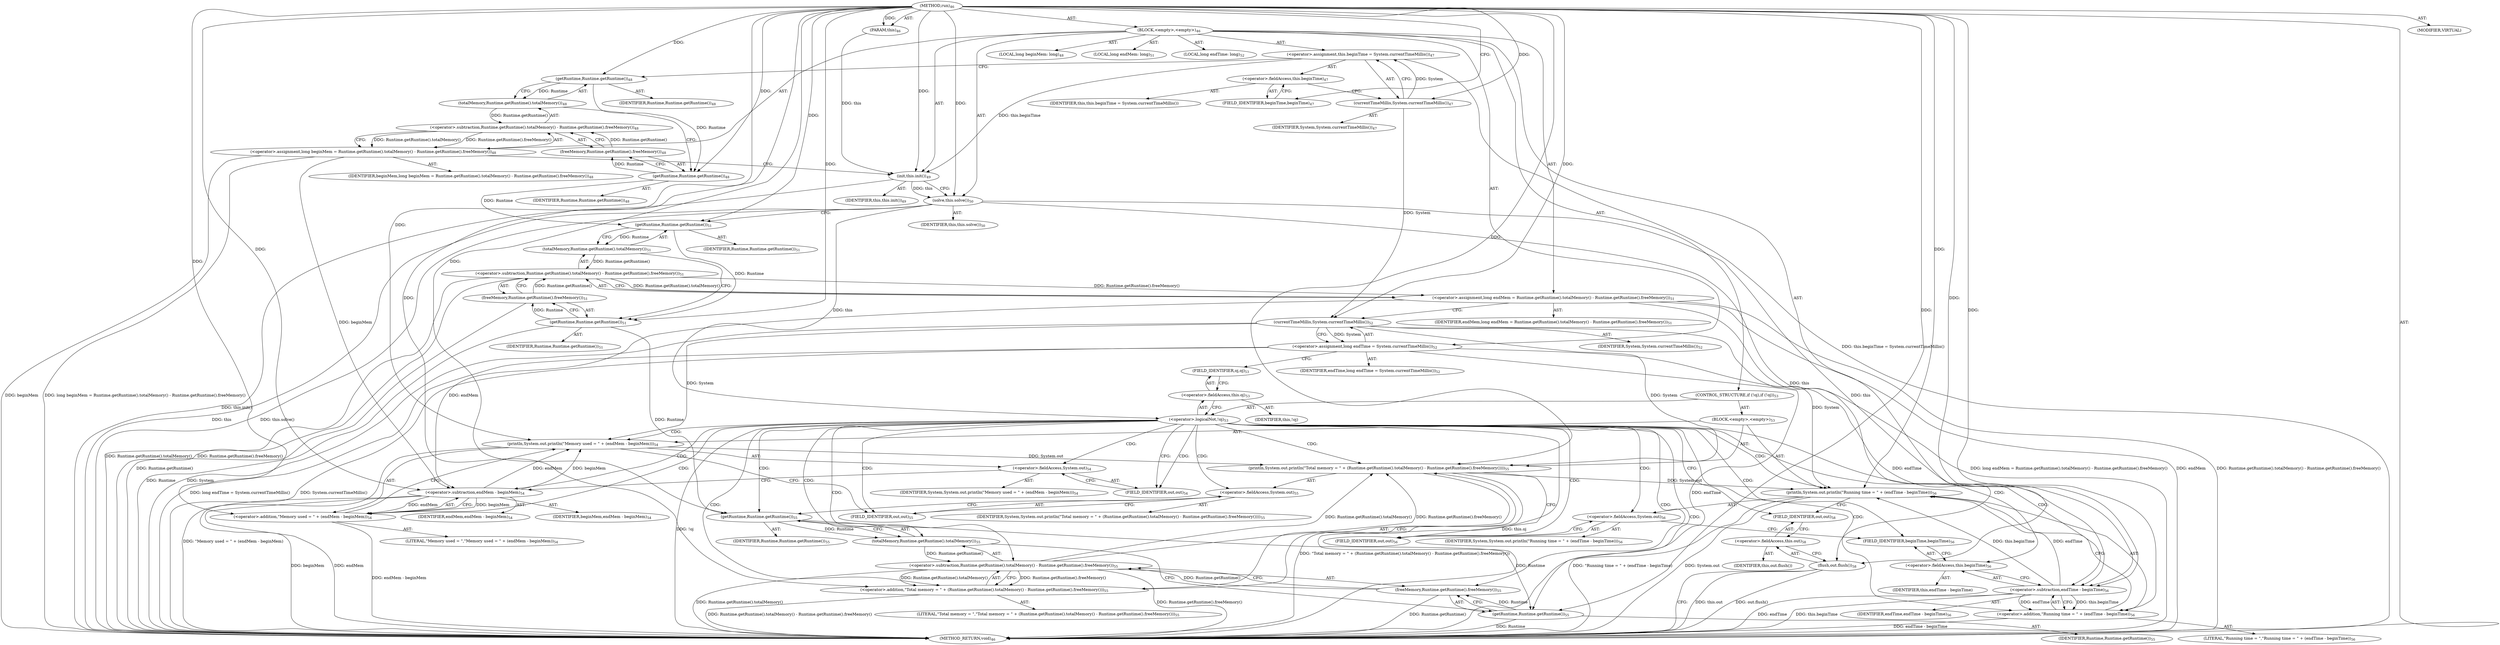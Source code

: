 digraph "run" {  
"264" [label = <(METHOD,run)<SUB>46</SUB>> ]
"11" [label = <(PARAM,this)<SUB>46</SUB>> ]
"265" [label = <(BLOCK,&lt;empty&gt;,&lt;empty&gt;)<SUB>46</SUB>> ]
"266" [label = <(&lt;operator&gt;.assignment,this.beginTime = System.currentTimeMillis())<SUB>47</SUB>> ]
"267" [label = <(&lt;operator&gt;.fieldAccess,this.beginTime)<SUB>47</SUB>> ]
"268" [label = <(IDENTIFIER,this,this.beginTime = System.currentTimeMillis())> ]
"269" [label = <(FIELD_IDENTIFIER,beginTime,beginTime)<SUB>47</SUB>> ]
"270" [label = <(currentTimeMillis,System.currentTimeMillis())<SUB>47</SUB>> ]
"271" [label = <(IDENTIFIER,System,System.currentTimeMillis())<SUB>47</SUB>> ]
"272" [label = <(LOCAL,long beginMem: long)<SUB>48</SUB>> ]
"273" [label = <(&lt;operator&gt;.assignment,long beginMem = Runtime.getRuntime().totalMemory() - Runtime.getRuntime().freeMemory())<SUB>48</SUB>> ]
"274" [label = <(IDENTIFIER,beginMem,long beginMem = Runtime.getRuntime().totalMemory() - Runtime.getRuntime().freeMemory())<SUB>48</SUB>> ]
"275" [label = <(&lt;operator&gt;.subtraction,Runtime.getRuntime().totalMemory() - Runtime.getRuntime().freeMemory())<SUB>48</SUB>> ]
"276" [label = <(totalMemory,Runtime.getRuntime().totalMemory())<SUB>48</SUB>> ]
"277" [label = <(getRuntime,Runtime.getRuntime())<SUB>48</SUB>> ]
"278" [label = <(IDENTIFIER,Runtime,Runtime.getRuntime())<SUB>48</SUB>> ]
"279" [label = <(freeMemory,Runtime.getRuntime().freeMemory())<SUB>48</SUB>> ]
"280" [label = <(getRuntime,Runtime.getRuntime())<SUB>48</SUB>> ]
"281" [label = <(IDENTIFIER,Runtime,Runtime.getRuntime())<SUB>48</SUB>> ]
"282" [label = <(init,this.init())<SUB>49</SUB>> ]
"10" [label = <(IDENTIFIER,this,this.init())<SUB>49</SUB>> ]
"283" [label = <(solve,this.solve())<SUB>50</SUB>> ]
"12" [label = <(IDENTIFIER,this,this.solve())<SUB>50</SUB>> ]
"284" [label = <(LOCAL,long endMem: long)<SUB>51</SUB>> ]
"285" [label = <(&lt;operator&gt;.assignment,long endMem = Runtime.getRuntime().totalMemory() - Runtime.getRuntime().freeMemory())<SUB>51</SUB>> ]
"286" [label = <(IDENTIFIER,endMem,long endMem = Runtime.getRuntime().totalMemory() - Runtime.getRuntime().freeMemory())<SUB>51</SUB>> ]
"287" [label = <(&lt;operator&gt;.subtraction,Runtime.getRuntime().totalMemory() - Runtime.getRuntime().freeMemory())<SUB>51</SUB>> ]
"288" [label = <(totalMemory,Runtime.getRuntime().totalMemory())<SUB>51</SUB>> ]
"289" [label = <(getRuntime,Runtime.getRuntime())<SUB>51</SUB>> ]
"290" [label = <(IDENTIFIER,Runtime,Runtime.getRuntime())<SUB>51</SUB>> ]
"291" [label = <(freeMemory,Runtime.getRuntime().freeMemory())<SUB>51</SUB>> ]
"292" [label = <(getRuntime,Runtime.getRuntime())<SUB>51</SUB>> ]
"293" [label = <(IDENTIFIER,Runtime,Runtime.getRuntime())<SUB>51</SUB>> ]
"294" [label = <(LOCAL,long endTime: long)<SUB>52</SUB>> ]
"295" [label = <(&lt;operator&gt;.assignment,long endTime = System.currentTimeMillis())<SUB>52</SUB>> ]
"296" [label = <(IDENTIFIER,endTime,long endTime = System.currentTimeMillis())<SUB>52</SUB>> ]
"297" [label = <(currentTimeMillis,System.currentTimeMillis())<SUB>52</SUB>> ]
"298" [label = <(IDENTIFIER,System,System.currentTimeMillis())<SUB>52</SUB>> ]
"299" [label = <(CONTROL_STRUCTURE,if (!oj),if (!oj))<SUB>53</SUB>> ]
"300" [label = <(&lt;operator&gt;.logicalNot,!oj)<SUB>53</SUB>> ]
"301" [label = <(&lt;operator&gt;.fieldAccess,this.oj)<SUB>53</SUB>> ]
"302" [label = <(IDENTIFIER,this,!oj)> ]
"303" [label = <(FIELD_IDENTIFIER,oj,oj)<SUB>53</SUB>> ]
"304" [label = <(BLOCK,&lt;empty&gt;,&lt;empty&gt;)<SUB>53</SUB>> ]
"305" [label = <(println,System.out.println(&quot;Memory used = &quot; + (endMem - beginMem)))<SUB>54</SUB>> ]
"306" [label = <(&lt;operator&gt;.fieldAccess,System.out)<SUB>54</SUB>> ]
"307" [label = <(IDENTIFIER,System,System.out.println(&quot;Memory used = &quot; + (endMem - beginMem)))<SUB>54</SUB>> ]
"308" [label = <(FIELD_IDENTIFIER,out,out)<SUB>54</SUB>> ]
"309" [label = <(&lt;operator&gt;.addition,&quot;Memory used = &quot; + (endMem - beginMem))<SUB>54</SUB>> ]
"310" [label = <(LITERAL,&quot;Memory used = &quot;,&quot;Memory used = &quot; + (endMem - beginMem))<SUB>54</SUB>> ]
"311" [label = <(&lt;operator&gt;.subtraction,endMem - beginMem)<SUB>54</SUB>> ]
"312" [label = <(IDENTIFIER,endMem,endMem - beginMem)<SUB>54</SUB>> ]
"313" [label = <(IDENTIFIER,beginMem,endMem - beginMem)<SUB>54</SUB>> ]
"314" [label = <(println,System.out.println(&quot;Total memory = &quot; + (Runtime.getRuntime().totalMemory() - Runtime.getRuntime().freeMemory())))<SUB>55</SUB>> ]
"315" [label = <(&lt;operator&gt;.fieldAccess,System.out)<SUB>55</SUB>> ]
"316" [label = <(IDENTIFIER,System,System.out.println(&quot;Total memory = &quot; + (Runtime.getRuntime().totalMemory() - Runtime.getRuntime().freeMemory())))<SUB>55</SUB>> ]
"317" [label = <(FIELD_IDENTIFIER,out,out)<SUB>55</SUB>> ]
"318" [label = <(&lt;operator&gt;.addition,&quot;Total memory = &quot; + (Runtime.getRuntime().totalMemory() - Runtime.getRuntime().freeMemory()))<SUB>55</SUB>> ]
"319" [label = <(LITERAL,&quot;Total memory = &quot;,&quot;Total memory = &quot; + (Runtime.getRuntime().totalMemory() - Runtime.getRuntime().freeMemory()))<SUB>55</SUB>> ]
"320" [label = <(&lt;operator&gt;.subtraction,Runtime.getRuntime().totalMemory() - Runtime.getRuntime().freeMemory())<SUB>55</SUB>> ]
"321" [label = <(totalMemory,Runtime.getRuntime().totalMemory())<SUB>55</SUB>> ]
"322" [label = <(getRuntime,Runtime.getRuntime())<SUB>55</SUB>> ]
"323" [label = <(IDENTIFIER,Runtime,Runtime.getRuntime())<SUB>55</SUB>> ]
"324" [label = <(freeMemory,Runtime.getRuntime().freeMemory())<SUB>55</SUB>> ]
"325" [label = <(getRuntime,Runtime.getRuntime())<SUB>55</SUB>> ]
"326" [label = <(IDENTIFIER,Runtime,Runtime.getRuntime())<SUB>55</SUB>> ]
"327" [label = <(println,System.out.println(&quot;Running time = &quot; + (endTime - beginTime)))<SUB>56</SUB>> ]
"328" [label = <(&lt;operator&gt;.fieldAccess,System.out)<SUB>56</SUB>> ]
"329" [label = <(IDENTIFIER,System,System.out.println(&quot;Running time = &quot; + (endTime - beginTime)))<SUB>56</SUB>> ]
"330" [label = <(FIELD_IDENTIFIER,out,out)<SUB>56</SUB>> ]
"331" [label = <(&lt;operator&gt;.addition,&quot;Running time = &quot; + (endTime - beginTime))<SUB>56</SUB>> ]
"332" [label = <(LITERAL,&quot;Running time = &quot;,&quot;Running time = &quot; + (endTime - beginTime))<SUB>56</SUB>> ]
"333" [label = <(&lt;operator&gt;.subtraction,endTime - beginTime)<SUB>56</SUB>> ]
"334" [label = <(IDENTIFIER,endTime,endTime - beginTime)<SUB>56</SUB>> ]
"335" [label = <(&lt;operator&gt;.fieldAccess,this.beginTime)<SUB>56</SUB>> ]
"336" [label = <(IDENTIFIER,this,endTime - beginTime)> ]
"337" [label = <(FIELD_IDENTIFIER,beginTime,beginTime)<SUB>56</SUB>> ]
"338" [label = <(flush,out.flush())<SUB>58</SUB>> ]
"339" [label = <(&lt;operator&gt;.fieldAccess,this.out)<SUB>58</SUB>> ]
"340" [label = <(IDENTIFIER,this,out.flush())> ]
"341" [label = <(FIELD_IDENTIFIER,out,out)<SUB>58</SUB>> ]
"342" [label = <(MODIFIER,VIRTUAL)> ]
"343" [label = <(METHOD_RETURN,void)<SUB>46</SUB>> ]
  "264" -> "11"  [ label = "AST: "] 
  "264" -> "265"  [ label = "AST: "] 
  "264" -> "342"  [ label = "AST: "] 
  "264" -> "343"  [ label = "AST: "] 
  "265" -> "266"  [ label = "AST: "] 
  "265" -> "272"  [ label = "AST: "] 
  "265" -> "273"  [ label = "AST: "] 
  "265" -> "282"  [ label = "AST: "] 
  "265" -> "283"  [ label = "AST: "] 
  "265" -> "284"  [ label = "AST: "] 
  "265" -> "285"  [ label = "AST: "] 
  "265" -> "294"  [ label = "AST: "] 
  "265" -> "295"  [ label = "AST: "] 
  "265" -> "299"  [ label = "AST: "] 
  "265" -> "338"  [ label = "AST: "] 
  "266" -> "267"  [ label = "AST: "] 
  "266" -> "270"  [ label = "AST: "] 
  "267" -> "268"  [ label = "AST: "] 
  "267" -> "269"  [ label = "AST: "] 
  "270" -> "271"  [ label = "AST: "] 
  "273" -> "274"  [ label = "AST: "] 
  "273" -> "275"  [ label = "AST: "] 
  "275" -> "276"  [ label = "AST: "] 
  "275" -> "279"  [ label = "AST: "] 
  "276" -> "277"  [ label = "AST: "] 
  "277" -> "278"  [ label = "AST: "] 
  "279" -> "280"  [ label = "AST: "] 
  "280" -> "281"  [ label = "AST: "] 
  "282" -> "10"  [ label = "AST: "] 
  "283" -> "12"  [ label = "AST: "] 
  "285" -> "286"  [ label = "AST: "] 
  "285" -> "287"  [ label = "AST: "] 
  "287" -> "288"  [ label = "AST: "] 
  "287" -> "291"  [ label = "AST: "] 
  "288" -> "289"  [ label = "AST: "] 
  "289" -> "290"  [ label = "AST: "] 
  "291" -> "292"  [ label = "AST: "] 
  "292" -> "293"  [ label = "AST: "] 
  "295" -> "296"  [ label = "AST: "] 
  "295" -> "297"  [ label = "AST: "] 
  "297" -> "298"  [ label = "AST: "] 
  "299" -> "300"  [ label = "AST: "] 
  "299" -> "304"  [ label = "AST: "] 
  "300" -> "301"  [ label = "AST: "] 
  "301" -> "302"  [ label = "AST: "] 
  "301" -> "303"  [ label = "AST: "] 
  "304" -> "305"  [ label = "AST: "] 
  "304" -> "314"  [ label = "AST: "] 
  "304" -> "327"  [ label = "AST: "] 
  "305" -> "306"  [ label = "AST: "] 
  "305" -> "309"  [ label = "AST: "] 
  "306" -> "307"  [ label = "AST: "] 
  "306" -> "308"  [ label = "AST: "] 
  "309" -> "310"  [ label = "AST: "] 
  "309" -> "311"  [ label = "AST: "] 
  "311" -> "312"  [ label = "AST: "] 
  "311" -> "313"  [ label = "AST: "] 
  "314" -> "315"  [ label = "AST: "] 
  "314" -> "318"  [ label = "AST: "] 
  "315" -> "316"  [ label = "AST: "] 
  "315" -> "317"  [ label = "AST: "] 
  "318" -> "319"  [ label = "AST: "] 
  "318" -> "320"  [ label = "AST: "] 
  "320" -> "321"  [ label = "AST: "] 
  "320" -> "324"  [ label = "AST: "] 
  "321" -> "322"  [ label = "AST: "] 
  "322" -> "323"  [ label = "AST: "] 
  "324" -> "325"  [ label = "AST: "] 
  "325" -> "326"  [ label = "AST: "] 
  "327" -> "328"  [ label = "AST: "] 
  "327" -> "331"  [ label = "AST: "] 
  "328" -> "329"  [ label = "AST: "] 
  "328" -> "330"  [ label = "AST: "] 
  "331" -> "332"  [ label = "AST: "] 
  "331" -> "333"  [ label = "AST: "] 
  "333" -> "334"  [ label = "AST: "] 
  "333" -> "335"  [ label = "AST: "] 
  "335" -> "336"  [ label = "AST: "] 
  "335" -> "337"  [ label = "AST: "] 
  "338" -> "339"  [ label = "AST: "] 
  "339" -> "340"  [ label = "AST: "] 
  "339" -> "341"  [ label = "AST: "] 
  "266" -> "277"  [ label = "CFG: "] 
  "273" -> "282"  [ label = "CFG: "] 
  "282" -> "283"  [ label = "CFG: "] 
  "283" -> "289"  [ label = "CFG: "] 
  "285" -> "297"  [ label = "CFG: "] 
  "295" -> "303"  [ label = "CFG: "] 
  "338" -> "343"  [ label = "CFG: "] 
  "267" -> "270"  [ label = "CFG: "] 
  "270" -> "266"  [ label = "CFG: "] 
  "275" -> "273"  [ label = "CFG: "] 
  "287" -> "285"  [ label = "CFG: "] 
  "297" -> "295"  [ label = "CFG: "] 
  "300" -> "308"  [ label = "CFG: "] 
  "300" -> "341"  [ label = "CFG: "] 
  "339" -> "338"  [ label = "CFG: "] 
  "269" -> "267"  [ label = "CFG: "] 
  "276" -> "280"  [ label = "CFG: "] 
  "279" -> "275"  [ label = "CFG: "] 
  "288" -> "292"  [ label = "CFG: "] 
  "291" -> "287"  [ label = "CFG: "] 
  "301" -> "300"  [ label = "CFG: "] 
  "305" -> "317"  [ label = "CFG: "] 
  "314" -> "330"  [ label = "CFG: "] 
  "327" -> "341"  [ label = "CFG: "] 
  "341" -> "339"  [ label = "CFG: "] 
  "277" -> "276"  [ label = "CFG: "] 
  "280" -> "279"  [ label = "CFG: "] 
  "289" -> "288"  [ label = "CFG: "] 
  "292" -> "291"  [ label = "CFG: "] 
  "303" -> "301"  [ label = "CFG: "] 
  "306" -> "311"  [ label = "CFG: "] 
  "309" -> "305"  [ label = "CFG: "] 
  "315" -> "322"  [ label = "CFG: "] 
  "318" -> "314"  [ label = "CFG: "] 
  "328" -> "337"  [ label = "CFG: "] 
  "331" -> "327"  [ label = "CFG: "] 
  "308" -> "306"  [ label = "CFG: "] 
  "311" -> "309"  [ label = "CFG: "] 
  "317" -> "315"  [ label = "CFG: "] 
  "320" -> "318"  [ label = "CFG: "] 
  "330" -> "328"  [ label = "CFG: "] 
  "333" -> "331"  [ label = "CFG: "] 
  "321" -> "325"  [ label = "CFG: "] 
  "324" -> "320"  [ label = "CFG: "] 
  "335" -> "333"  [ label = "CFG: "] 
  "322" -> "321"  [ label = "CFG: "] 
  "325" -> "324"  [ label = "CFG: "] 
  "337" -> "335"  [ label = "CFG: "] 
  "264" -> "269"  [ label = "CFG: "] 
  "266" -> "343"  [ label = "DDG: this.beginTime = System.currentTimeMillis()"] 
  "273" -> "343"  [ label = "DDG: beginMem"] 
  "273" -> "343"  [ label = "DDG: long beginMem = Runtime.getRuntime().totalMemory() - Runtime.getRuntime().freeMemory()"] 
  "282" -> "343"  [ label = "DDG: this.init()"] 
  "283" -> "343"  [ label = "DDG: this"] 
  "283" -> "343"  [ label = "DDG: this.solve()"] 
  "285" -> "343"  [ label = "DDG: endMem"] 
  "287" -> "343"  [ label = "DDG: Runtime.getRuntime().totalMemory()"] 
  "292" -> "343"  [ label = "DDG: Runtime"] 
  "291" -> "343"  [ label = "DDG: Runtime.getRuntime()"] 
  "287" -> "343"  [ label = "DDG: Runtime.getRuntime().freeMemory()"] 
  "285" -> "343"  [ label = "DDG: Runtime.getRuntime().totalMemory() - Runtime.getRuntime().freeMemory()"] 
  "285" -> "343"  [ label = "DDG: long endMem = Runtime.getRuntime().totalMemory() - Runtime.getRuntime().freeMemory()"] 
  "295" -> "343"  [ label = "DDG: endTime"] 
  "297" -> "343"  [ label = "DDG: System"] 
  "295" -> "343"  [ label = "DDG: System.currentTimeMillis()"] 
  "295" -> "343"  [ label = "DDG: long endTime = System.currentTimeMillis()"] 
  "300" -> "343"  [ label = "DDG: this.oj"] 
  "300" -> "343"  [ label = "DDG: !oj"] 
  "311" -> "343"  [ label = "DDG: endMem"] 
  "311" -> "343"  [ label = "DDG: beginMem"] 
  "309" -> "343"  [ label = "DDG: endMem - beginMem"] 
  "305" -> "343"  [ label = "DDG: &quot;Memory used = &quot; + (endMem - beginMem)"] 
  "320" -> "343"  [ label = "DDG: Runtime.getRuntime().totalMemory()"] 
  "325" -> "343"  [ label = "DDG: Runtime"] 
  "324" -> "343"  [ label = "DDG: Runtime.getRuntime()"] 
  "320" -> "343"  [ label = "DDG: Runtime.getRuntime().freeMemory()"] 
  "318" -> "343"  [ label = "DDG: Runtime.getRuntime().totalMemory() - Runtime.getRuntime().freeMemory()"] 
  "314" -> "343"  [ label = "DDG: &quot;Total memory = &quot; + (Runtime.getRuntime().totalMemory() - Runtime.getRuntime().freeMemory())"] 
  "327" -> "343"  [ label = "DDG: System.out"] 
  "333" -> "343"  [ label = "DDG: endTime"] 
  "333" -> "343"  [ label = "DDG: this.beginTime"] 
  "331" -> "343"  [ label = "DDG: endTime - beginTime"] 
  "327" -> "343"  [ label = "DDG: &quot;Running time = &quot; + (endTime - beginTime)"] 
  "338" -> "343"  [ label = "DDG: this.out"] 
  "338" -> "343"  [ label = "DDG: out.flush()"] 
  "264" -> "11"  [ label = "DDG: "] 
  "270" -> "266"  [ label = "DDG: System"] 
  "275" -> "273"  [ label = "DDG: Runtime.getRuntime().totalMemory()"] 
  "275" -> "273"  [ label = "DDG: Runtime.getRuntime().freeMemory()"] 
  "287" -> "285"  [ label = "DDG: Runtime.getRuntime().totalMemory()"] 
  "287" -> "285"  [ label = "DDG: Runtime.getRuntime().freeMemory()"] 
  "297" -> "295"  [ label = "DDG: System"] 
  "11" -> "282"  [ label = "DDG: this"] 
  "266" -> "282"  [ label = "DDG: this.beginTime"] 
  "264" -> "282"  [ label = "DDG: "] 
  "282" -> "283"  [ label = "DDG: this"] 
  "264" -> "283"  [ label = "DDG: "] 
  "283" -> "338"  [ label = "DDG: this"] 
  "264" -> "270"  [ label = "DDG: "] 
  "276" -> "275"  [ label = "DDG: Runtime.getRuntime()"] 
  "279" -> "275"  [ label = "DDG: Runtime.getRuntime()"] 
  "288" -> "287"  [ label = "DDG: Runtime.getRuntime()"] 
  "291" -> "287"  [ label = "DDG: Runtime.getRuntime()"] 
  "270" -> "297"  [ label = "DDG: System"] 
  "264" -> "297"  [ label = "DDG: "] 
  "283" -> "300"  [ label = "DDG: this"] 
  "277" -> "276"  [ label = "DDG: Runtime"] 
  "280" -> "279"  [ label = "DDG: Runtime"] 
  "289" -> "288"  [ label = "DDG: Runtime"] 
  "292" -> "291"  [ label = "DDG: Runtime"] 
  "297" -> "305"  [ label = "DDG: System"] 
  "264" -> "305"  [ label = "DDG: "] 
  "311" -> "305"  [ label = "DDG: endMem"] 
  "311" -> "305"  [ label = "DDG: beginMem"] 
  "297" -> "314"  [ label = "DDG: System"] 
  "305" -> "314"  [ label = "DDG: System.out"] 
  "264" -> "314"  [ label = "DDG: "] 
  "320" -> "314"  [ label = "DDG: Runtime.getRuntime().totalMemory()"] 
  "320" -> "314"  [ label = "DDG: Runtime.getRuntime().freeMemory()"] 
  "297" -> "327"  [ label = "DDG: System"] 
  "314" -> "327"  [ label = "DDG: System.out"] 
  "264" -> "327"  [ label = "DDG: "] 
  "333" -> "327"  [ label = "DDG: endTime"] 
  "333" -> "327"  [ label = "DDG: this.beginTime"] 
  "264" -> "277"  [ label = "DDG: "] 
  "277" -> "280"  [ label = "DDG: Runtime"] 
  "264" -> "280"  [ label = "DDG: "] 
  "280" -> "289"  [ label = "DDG: Runtime"] 
  "264" -> "289"  [ label = "DDG: "] 
  "289" -> "292"  [ label = "DDG: Runtime"] 
  "264" -> "292"  [ label = "DDG: "] 
  "264" -> "309"  [ label = "DDG: "] 
  "311" -> "309"  [ label = "DDG: endMem"] 
  "311" -> "309"  [ label = "DDG: beginMem"] 
  "264" -> "318"  [ label = "DDG: "] 
  "320" -> "318"  [ label = "DDG: Runtime.getRuntime().totalMemory()"] 
  "320" -> "318"  [ label = "DDG: Runtime.getRuntime().freeMemory()"] 
  "264" -> "331"  [ label = "DDG: "] 
  "333" -> "331"  [ label = "DDG: endTime"] 
  "333" -> "331"  [ label = "DDG: this.beginTime"] 
  "285" -> "311"  [ label = "DDG: endMem"] 
  "264" -> "311"  [ label = "DDG: "] 
  "273" -> "311"  [ label = "DDG: beginMem"] 
  "321" -> "320"  [ label = "DDG: Runtime.getRuntime()"] 
  "324" -> "320"  [ label = "DDG: Runtime.getRuntime()"] 
  "295" -> "333"  [ label = "DDG: endTime"] 
  "264" -> "333"  [ label = "DDG: "] 
  "283" -> "333"  [ label = "DDG: this"] 
  "322" -> "321"  [ label = "DDG: Runtime"] 
  "325" -> "324"  [ label = "DDG: Runtime"] 
  "292" -> "322"  [ label = "DDG: Runtime"] 
  "264" -> "322"  [ label = "DDG: "] 
  "322" -> "325"  [ label = "DDG: Runtime"] 
  "264" -> "325"  [ label = "DDG: "] 
  "300" -> "320"  [ label = "CDG: "] 
  "300" -> "325"  [ label = "CDG: "] 
  "300" -> "314"  [ label = "CDG: "] 
  "300" -> "318"  [ label = "CDG: "] 
  "300" -> "308"  [ label = "CDG: "] 
  "300" -> "305"  [ label = "CDG: "] 
  "300" -> "337"  [ label = "CDG: "] 
  "300" -> "315"  [ label = "CDG: "] 
  "300" -> "322"  [ label = "CDG: "] 
  "300" -> "330"  [ label = "CDG: "] 
  "300" -> "309"  [ label = "CDG: "] 
  "300" -> "317"  [ label = "CDG: "] 
  "300" -> "311"  [ label = "CDG: "] 
  "300" -> "333"  [ label = "CDG: "] 
  "300" -> "331"  [ label = "CDG: "] 
  "300" -> "327"  [ label = "CDG: "] 
  "300" -> "335"  [ label = "CDG: "] 
  "300" -> "321"  [ label = "CDG: "] 
  "300" -> "306"  [ label = "CDG: "] 
  "300" -> "324"  [ label = "CDG: "] 
  "300" -> "328"  [ label = "CDG: "] 
}
